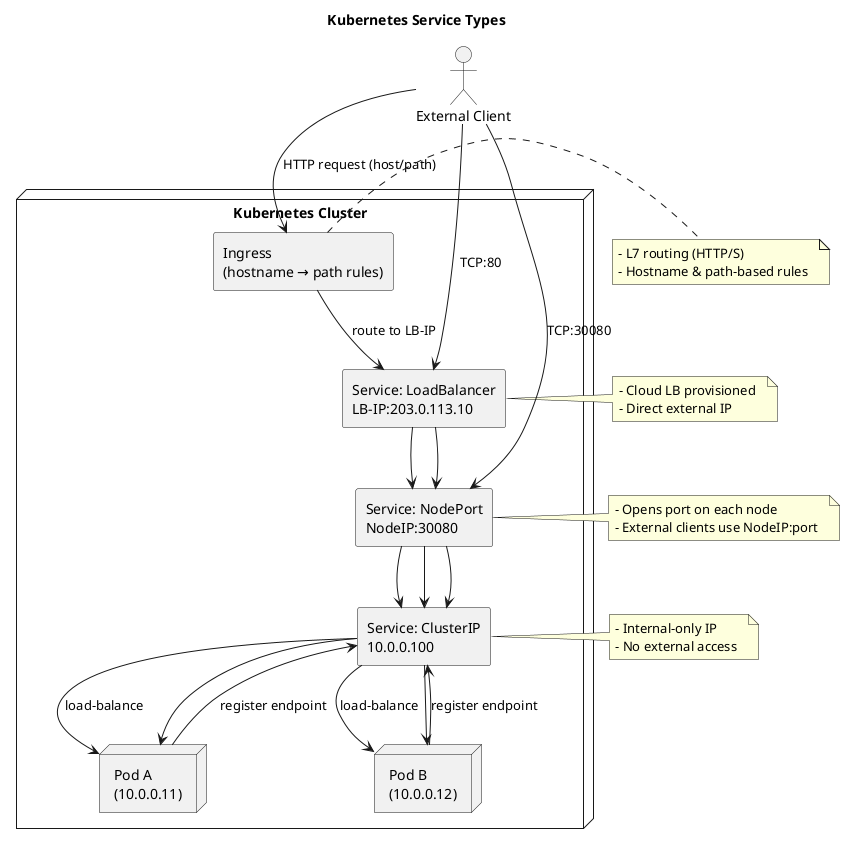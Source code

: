 @startuml

title Kubernetes Service Types

actor "External Client" as Client

node "Kubernetes Cluster" {
  rectangle "Service: ClusterIP\n10.0.0.100" as ClusterIP
  rectangle "Service: NodePort\nNodeIP:30080" as NodePort
  rectangle "Service: LoadBalancer\nLB-IP:203.0.113.10" as LoadBalancer
  rectangle "Ingress\n(hostname → path rules)" as Ingress

  node "Pod A\n(10.0.0.11)" as PodA
  node "Pod B\n(10.0.0.12)" as PodB
}

' ClusterIP usage
PodA --> ClusterIP : register endpoint
PodB --> ClusterIP : register endpoint
ClusterIP --> PodA : load-balance
ClusterIP --> PodB : load-balance

' NodePort usage
Client --> NodePort : TCP:30080
NodePort --> ClusterIP
ClusterIP --> PodA
ClusterIP --> PodB

' LoadBalancer usage
Client --> LoadBalancer : TCP:80
LoadBalancer --> NodePort
NodePort --> ClusterIP

' Ingress usage
Client --> Ingress : HTTP request (host/path)
Ingress --> LoadBalancer : route to LB-IP
LoadBalancer --> NodePort
NodePort --> ClusterIP

note right of ClusterIP
  - Internal-only IP  
  - No external access  
end note

note right of NodePort
  - Opens port on each node  
  - External clients use NodeIP:port  
end note

note right of LoadBalancer
  - Cloud LB provisioned  
  - Direct external IP  
end note

note right of Ingress
  - L7 routing (HTTP/S)  
  - Hostname & path-based rules  
end note
@enduml
